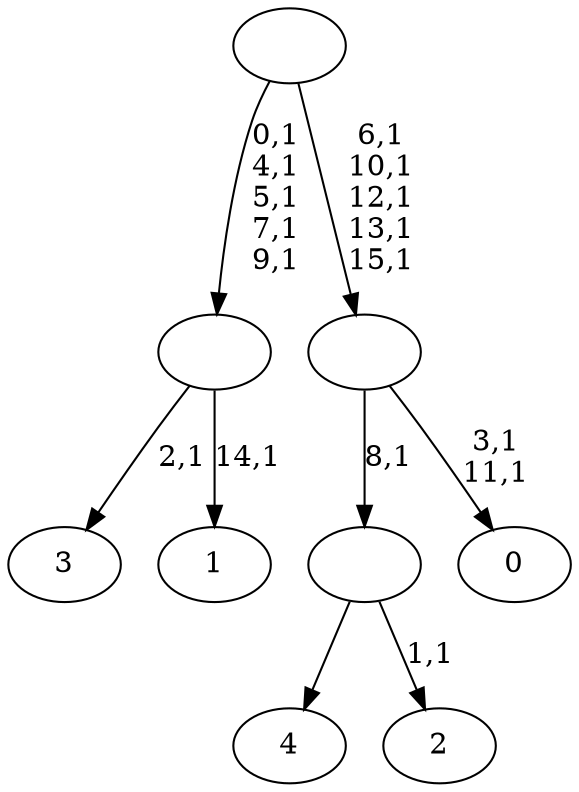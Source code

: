digraph T {
	21 [label="4"]
	20 [label="3"]
	18 [label="2"]
	16 [label=""]
	15 [label="1"]
	13 [label=""]
	8 [label="0"]
	5 [label=""]
	0 [label=""]
	16 -> 18 [label="1,1"]
	16 -> 21 [label=""]
	13 -> 15 [label="14,1"]
	13 -> 20 [label="2,1"]
	5 -> 8 [label="3,1\n11,1"]
	5 -> 16 [label="8,1"]
	0 -> 5 [label="6,1\n10,1\n12,1\n13,1\n15,1"]
	0 -> 13 [label="0,1\n4,1\n5,1\n7,1\n9,1"]
}
